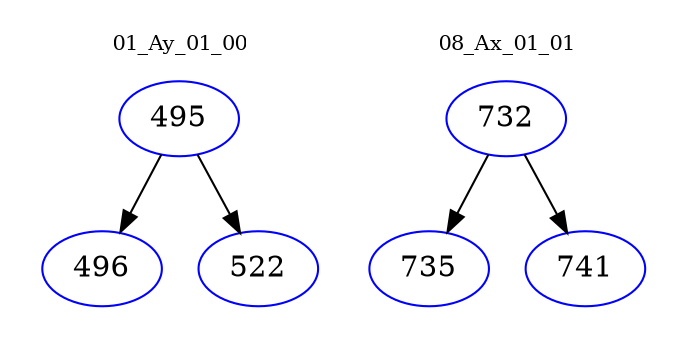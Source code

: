 digraph{
subgraph cluster_0 {
color = white
label = "01_Ay_01_00";
fontsize=10;
T0_495 [label="495", color="blue"]
T0_495 -> T0_496 [color="black"]
T0_496 [label="496", color="blue"]
T0_495 -> T0_522 [color="black"]
T0_522 [label="522", color="blue"]
}
subgraph cluster_1 {
color = white
label = "08_Ax_01_01";
fontsize=10;
T1_732 [label="732", color="blue"]
T1_732 -> T1_735 [color="black"]
T1_735 [label="735", color="blue"]
T1_732 -> T1_741 [color="black"]
T1_741 [label="741", color="blue"]
}
}
